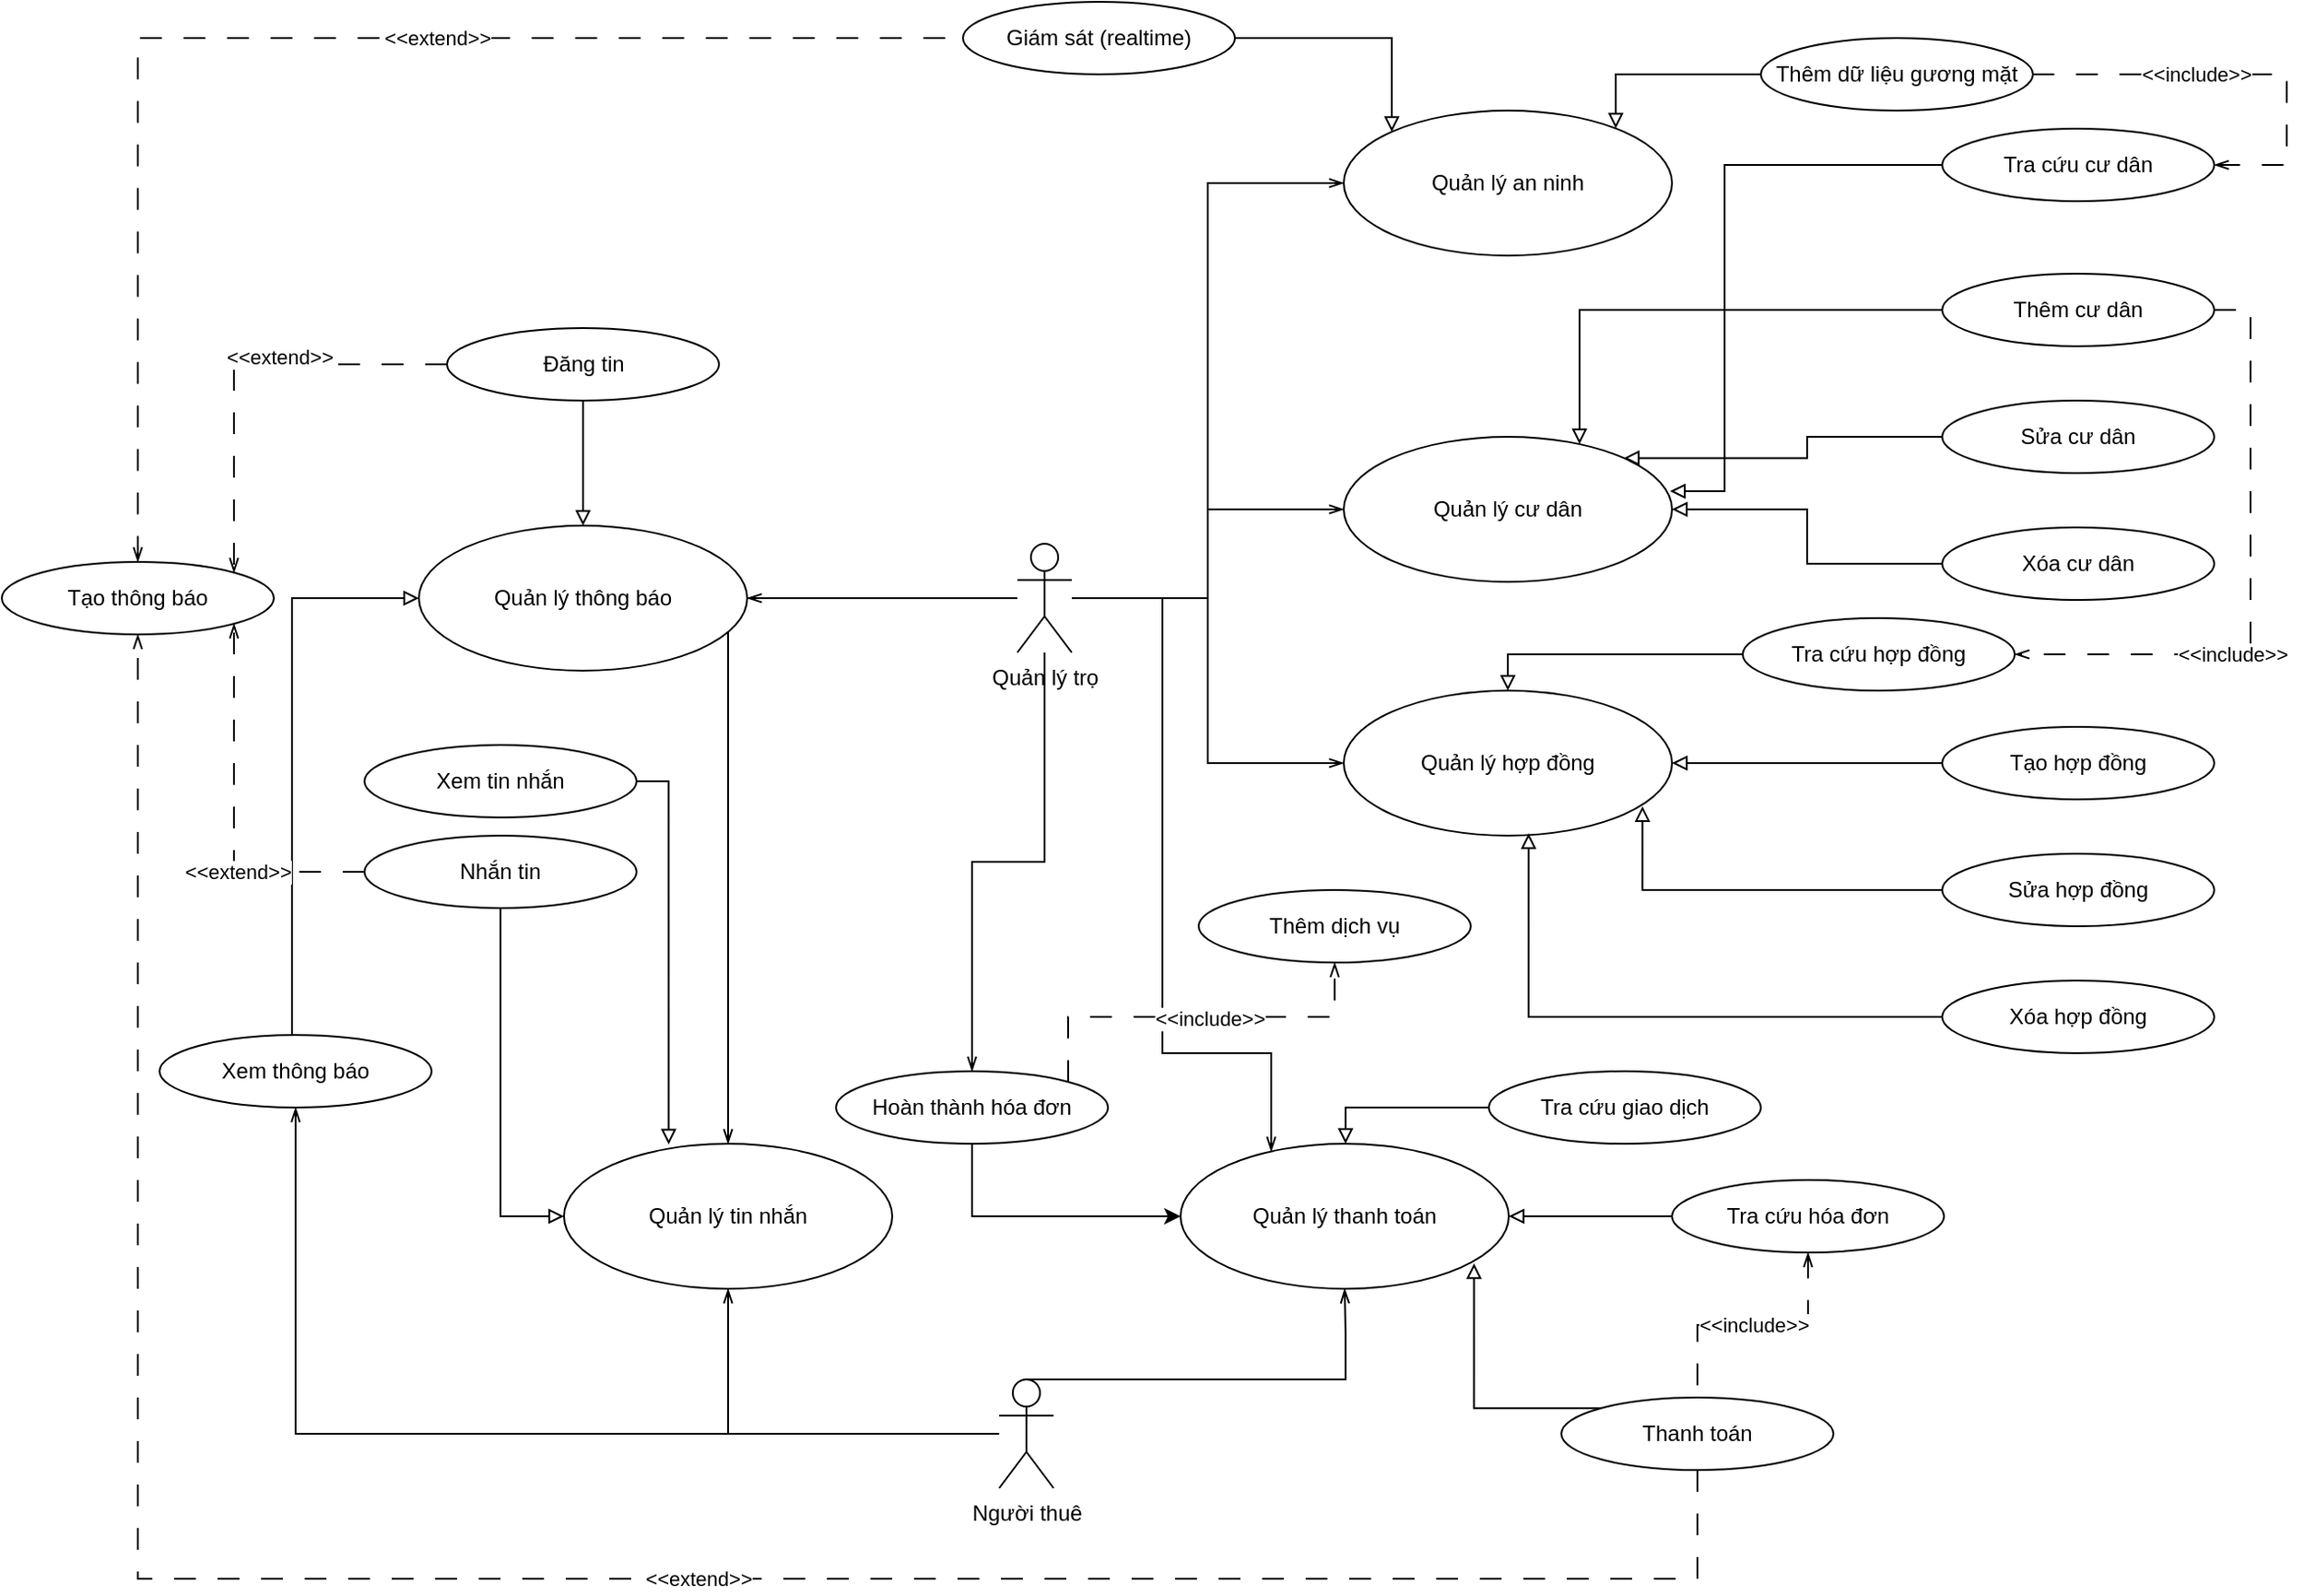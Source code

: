 <mxfile version="24.7.17">
  <diagram name="Trang-1" id="yEuiFoIGrTHZl7ALu6An">
    <mxGraphModel dx="2736" dy="1122" grid="1" gridSize="10" guides="1" tooltips="1" connect="1" arrows="1" fold="1" page="1" pageScale="1" pageWidth="827" pageHeight="1169" math="0" shadow="0">
      <root>
        <mxCell id="0" />
        <mxCell id="1" parent="0" />
        <mxCell id="DW6Q15kop0yDBr9HgBJc-14" style="edgeStyle=orthogonalEdgeStyle;rounded=0;orthogonalLoop=1;jettySize=auto;html=1;endArrow=openThin;endFill=0;" parent="1" source="DW6Q15kop0yDBr9HgBJc-1" target="DW6Q15kop0yDBr9HgBJc-7" edge="1">
          <mxGeometry relative="1" as="geometry">
            <mxPoint x="160" y="241" as="sourcePoint" />
          </mxGeometry>
        </mxCell>
        <mxCell id="DW6Q15kop0yDBr9HgBJc-15" style="edgeStyle=orthogonalEdgeStyle;rounded=0;orthogonalLoop=1;jettySize=auto;html=1;entryX=0;entryY=0.5;entryDx=0;entryDy=0;endArrow=openThin;endFill=0;" parent="1" source="DW6Q15kop0yDBr9HgBJc-1" target="DW6Q15kop0yDBr9HgBJc-5" edge="1">
          <mxGeometry relative="1" as="geometry">
            <mxPoint x="160" y="230" as="sourcePoint" />
          </mxGeometry>
        </mxCell>
        <mxCell id="DW6Q15kop0yDBr9HgBJc-49" style="edgeStyle=orthogonalEdgeStyle;rounded=0;orthogonalLoop=1;jettySize=auto;html=1;entryX=0;entryY=0.5;entryDx=0;entryDy=0;endArrow=openThin;endFill=0;" parent="1" source="DW6Q15kop0yDBr9HgBJc-1" target="DW6Q15kop0yDBr9HgBJc-42" edge="1">
          <mxGeometry relative="1" as="geometry" />
        </mxCell>
        <mxCell id="DW6Q15kop0yDBr9HgBJc-60" style="edgeStyle=orthogonalEdgeStyle;rounded=0;orthogonalLoop=1;jettySize=auto;html=1;endArrow=openThin;endFill=0;" parent="1" source="DW6Q15kop0yDBr9HgBJc-1" target="DW6Q15kop0yDBr9HgBJc-53" edge="1">
          <mxGeometry relative="1" as="geometry">
            <Array as="points">
              <mxPoint x="140" y="359" />
              <mxPoint x="140" y="610" />
              <mxPoint x="200" y="610" />
            </Array>
          </mxGeometry>
        </mxCell>
        <mxCell id="RYY4jtcMpG90oxifFVs--2" style="edgeStyle=orthogonalEdgeStyle;rounded=0;orthogonalLoop=1;jettySize=auto;html=1;endArrow=openThin;endFill=0;" parent="1" source="DW6Q15kop0yDBr9HgBJc-1" target="RYY4jtcMpG90oxifFVs--1" edge="1">
          <mxGeometry relative="1" as="geometry" />
        </mxCell>
        <mxCell id="RYY4jtcMpG90oxifFVs--24" style="edgeStyle=orthogonalEdgeStyle;rounded=0;orthogonalLoop=1;jettySize=auto;html=1;endArrow=openThin;endFill=0;" parent="1" source="DW6Q15kop0yDBr9HgBJc-1" target="RYY4jtcMpG90oxifFVs--23" edge="1">
          <mxGeometry relative="1" as="geometry" />
        </mxCell>
        <mxCell id="JTcFIvKp1Fa_ZqujpI_b-5" style="edgeStyle=orthogonalEdgeStyle;rounded=0;orthogonalLoop=1;jettySize=auto;html=1;endArrow=openThin;endFill=0;" edge="1" parent="1" source="DW6Q15kop0yDBr9HgBJc-1" target="JTcFIvKp1Fa_ZqujpI_b-7">
          <mxGeometry relative="1" as="geometry" />
        </mxCell>
        <mxCell id="DW6Q15kop0yDBr9HgBJc-1" value="Quản lý trọ" style="shape=umlActor;verticalLabelPosition=bottom;verticalAlign=top;html=1;outlineConnect=0;" parent="1" vertex="1">
          <mxGeometry x="60" y="329" width="30" height="60" as="geometry" />
        </mxCell>
        <mxCell id="DW6Q15kop0yDBr9HgBJc-40" style="edgeStyle=orthogonalEdgeStyle;rounded=0;orthogonalLoop=1;jettySize=auto;html=1;exitX=0.5;exitY=0;exitDx=0;exitDy=0;startArrow=block;startFill=0;endArrow=none;endFill=0;" parent="1" source="DW6Q15kop0yDBr9HgBJc-5" target="DW6Q15kop0yDBr9HgBJc-37" edge="1">
          <mxGeometry relative="1" as="geometry" />
        </mxCell>
        <mxCell id="DW6Q15kop0yDBr9HgBJc-5" value="Quản lý hợp đồng" style="ellipse;whiteSpace=wrap;html=1;" parent="1" vertex="1">
          <mxGeometry x="240" y="410" width="181" height="80" as="geometry" />
        </mxCell>
        <mxCell id="DW6Q15kop0yDBr9HgBJc-7" value="Quản lý cư dân" style="ellipse;whiteSpace=wrap;html=1;" parent="1" vertex="1">
          <mxGeometry x="240" y="270" width="181" height="80" as="geometry" />
        </mxCell>
        <mxCell id="DW6Q15kop0yDBr9HgBJc-38" value="&amp;lt;&amp;lt;include&amp;gt;&amp;gt;" style="edgeStyle=orthogonalEdgeStyle;rounded=0;orthogonalLoop=1;jettySize=auto;html=1;entryX=1;entryY=0.5;entryDx=0;entryDy=0;endArrow=openThin;endFill=0;dashed=1;dashPattern=12 12;" parent="1" source="DW6Q15kop0yDBr9HgBJc-12" target="DW6Q15kop0yDBr9HgBJc-37" edge="1">
          <mxGeometry x="0.294" relative="1" as="geometry">
            <Array as="points">
              <mxPoint x="740" y="200" />
              <mxPoint x="740" y="390" />
            </Array>
            <mxPoint as="offset" />
          </mxGeometry>
        </mxCell>
        <mxCell id="DW6Q15kop0yDBr9HgBJc-12" value="Thêm cư dân" style="ellipse;whiteSpace=wrap;html=1;" parent="1" vertex="1">
          <mxGeometry x="570" y="180" width="150" height="40" as="geometry" />
        </mxCell>
        <mxCell id="DW6Q15kop0yDBr9HgBJc-34" style="edgeStyle=orthogonalEdgeStyle;rounded=0;orthogonalLoop=1;jettySize=auto;html=1;exitX=0;exitY=0.5;exitDx=0;exitDy=0;entryX=1;entryY=0.5;entryDx=0;entryDy=0;endArrow=block;endFill=0;" parent="1" source="DW6Q15kop0yDBr9HgBJc-17" target="DW6Q15kop0yDBr9HgBJc-7" edge="1">
          <mxGeometry relative="1" as="geometry" />
        </mxCell>
        <mxCell id="DW6Q15kop0yDBr9HgBJc-17" value="Xóa cư dân" style="ellipse;whiteSpace=wrap;html=1;" parent="1" vertex="1">
          <mxGeometry x="570" y="320" width="150" height="40" as="geometry" />
        </mxCell>
        <mxCell id="DW6Q15kop0yDBr9HgBJc-33" style="edgeStyle=orthogonalEdgeStyle;rounded=0;orthogonalLoop=1;jettySize=auto;html=1;exitX=0;exitY=0.5;exitDx=0;exitDy=0;entryX=1;entryY=0;entryDx=0;entryDy=0;endArrow=block;endFill=0;" parent="1" source="DW6Q15kop0yDBr9HgBJc-18" target="DW6Q15kop0yDBr9HgBJc-7" edge="1">
          <mxGeometry relative="1" as="geometry" />
        </mxCell>
        <mxCell id="DW6Q15kop0yDBr9HgBJc-18" value="Sửa cư dân" style="ellipse;whiteSpace=wrap;html=1;" parent="1" vertex="1">
          <mxGeometry x="570" y="250" width="150" height="40" as="geometry" />
        </mxCell>
        <mxCell id="DW6Q15kop0yDBr9HgBJc-29" style="edgeStyle=orthogonalEdgeStyle;rounded=0;orthogonalLoop=1;jettySize=auto;html=1;exitX=0;exitY=0.5;exitDx=0;exitDy=0;endArrow=block;endFill=0;" parent="1" source="DW6Q15kop0yDBr9HgBJc-26" target="DW6Q15kop0yDBr9HgBJc-5" edge="1">
          <mxGeometry relative="1" as="geometry" />
        </mxCell>
        <mxCell id="DW6Q15kop0yDBr9HgBJc-26" value="Tạo hợp đồng" style="ellipse;whiteSpace=wrap;html=1;" parent="1" vertex="1">
          <mxGeometry x="570" y="430" width="150" height="40" as="geometry" />
        </mxCell>
        <mxCell id="DW6Q15kop0yDBr9HgBJc-27" value="Xóa hợp đồng" style="ellipse;whiteSpace=wrap;html=1;" parent="1" vertex="1">
          <mxGeometry x="570" y="570" width="150" height="40" as="geometry" />
        </mxCell>
        <mxCell id="DW6Q15kop0yDBr9HgBJc-28" value="Sửa hợp đồng" style="ellipse;whiteSpace=wrap;html=1;" parent="1" vertex="1">
          <mxGeometry x="570" y="500" width="150" height="40" as="geometry" />
        </mxCell>
        <mxCell id="DW6Q15kop0yDBr9HgBJc-30" style="edgeStyle=orthogonalEdgeStyle;rounded=0;orthogonalLoop=1;jettySize=auto;html=1;exitX=0;exitY=0.5;exitDx=0;exitDy=0;entryX=0.91;entryY=0.798;entryDx=0;entryDy=0;entryPerimeter=0;endArrow=block;endFill=0;" parent="1" source="DW6Q15kop0yDBr9HgBJc-28" target="DW6Q15kop0yDBr9HgBJc-5" edge="1">
          <mxGeometry relative="1" as="geometry" />
        </mxCell>
        <mxCell id="DW6Q15kop0yDBr9HgBJc-31" style="edgeStyle=orthogonalEdgeStyle;rounded=0;orthogonalLoop=1;jettySize=auto;html=1;exitX=0;exitY=0.5;exitDx=0;exitDy=0;entryX=0.563;entryY=0.984;entryDx=0;entryDy=0;entryPerimeter=0;endArrow=block;endFill=0;" parent="1" source="DW6Q15kop0yDBr9HgBJc-27" target="DW6Q15kop0yDBr9HgBJc-5" edge="1">
          <mxGeometry relative="1" as="geometry" />
        </mxCell>
        <mxCell id="DW6Q15kop0yDBr9HgBJc-32" style="edgeStyle=orthogonalEdgeStyle;rounded=0;orthogonalLoop=1;jettySize=auto;html=1;exitX=0;exitY=0.5;exitDx=0;exitDy=0;endArrow=block;endFill=0;" parent="1" source="DW6Q15kop0yDBr9HgBJc-12" target="DW6Q15kop0yDBr9HgBJc-7" edge="1">
          <mxGeometry relative="1" as="geometry">
            <Array as="points">
              <mxPoint x="370" y="200" />
            </Array>
          </mxGeometry>
        </mxCell>
        <mxCell id="DW6Q15kop0yDBr9HgBJc-37" value="Tra cứu hợp đồng" style="ellipse;whiteSpace=wrap;html=1;" parent="1" vertex="1">
          <mxGeometry x="460" y="370" width="150" height="40" as="geometry" />
        </mxCell>
        <mxCell id="DW6Q15kop0yDBr9HgBJc-42" value="Quản lý an ninh" style="ellipse;whiteSpace=wrap;html=1;" parent="1" vertex="1">
          <mxGeometry x="240" y="90" width="181" height="80" as="geometry" />
        </mxCell>
        <mxCell id="DW6Q15kop0yDBr9HgBJc-45" style="edgeStyle=orthogonalEdgeStyle;rounded=0;orthogonalLoop=1;jettySize=auto;html=1;entryX=0;entryY=0;entryDx=0;entryDy=0;endArrow=block;endFill=0;" parent="1" source="DW6Q15kop0yDBr9HgBJc-44" target="DW6Q15kop0yDBr9HgBJc-42" edge="1">
          <mxGeometry relative="1" as="geometry" />
        </mxCell>
        <mxCell id="DW6Q15kop0yDBr9HgBJc-44" value="Giám sát (realtime)" style="ellipse;whiteSpace=wrap;html=1;" parent="1" vertex="1">
          <mxGeometry x="30" y="30" width="150" height="40" as="geometry" />
        </mxCell>
        <mxCell id="DW6Q15kop0yDBr9HgBJc-51" style="edgeStyle=orthogonalEdgeStyle;rounded=0;orthogonalLoop=1;jettySize=auto;html=1;exitX=0;exitY=0.5;exitDx=0;exitDy=0;endArrow=block;endFill=0;" parent="1" source="DW6Q15kop0yDBr9HgBJc-50" target="DW6Q15kop0yDBr9HgBJc-42" edge="1">
          <mxGeometry relative="1" as="geometry">
            <Array as="points">
              <mxPoint x="390" y="70" />
            </Array>
          </mxGeometry>
        </mxCell>
        <mxCell id="DW6Q15kop0yDBr9HgBJc-50" value="Thêm dữ liệu gương mặt" style="ellipse;whiteSpace=wrap;html=1;" parent="1" vertex="1">
          <mxGeometry x="470" y="50" width="150" height="40" as="geometry" />
        </mxCell>
        <mxCell id="DW6Q15kop0yDBr9HgBJc-65" style="edgeStyle=orthogonalEdgeStyle;rounded=0;orthogonalLoop=1;jettySize=auto;html=1;endArrow=openThin;endFill=0;exitX=0.5;exitY=0;exitDx=0;exitDy=0;exitPerimeter=0;" parent="1" source="DW6Q15kop0yDBr9HgBJc-52" target="DW6Q15kop0yDBr9HgBJc-53" edge="1">
          <mxGeometry relative="1" as="geometry">
            <Array as="points">
              <mxPoint x="241" y="790" />
              <mxPoint x="241" y="765" />
            </Array>
          </mxGeometry>
        </mxCell>
        <mxCell id="RYY4jtcMpG90oxifFVs--7" style="edgeStyle=orthogonalEdgeStyle;rounded=0;orthogonalLoop=1;jettySize=auto;html=1;entryX=0.5;entryY=1;entryDx=0;entryDy=0;endArrow=openThin;endFill=0;" parent="1" source="DW6Q15kop0yDBr9HgBJc-52" target="RYY4jtcMpG90oxifFVs--4" edge="1">
          <mxGeometry relative="1" as="geometry" />
        </mxCell>
        <mxCell id="RYY4jtcMpG90oxifFVs--25" style="edgeStyle=orthogonalEdgeStyle;rounded=0;orthogonalLoop=1;jettySize=auto;html=1;entryX=0.5;entryY=1;entryDx=0;entryDy=0;endArrow=openThin;endFill=0;" parent="1" source="DW6Q15kop0yDBr9HgBJc-52" target="RYY4jtcMpG90oxifFVs--23" edge="1">
          <mxGeometry relative="1" as="geometry" />
        </mxCell>
        <mxCell id="DW6Q15kop0yDBr9HgBJc-52" value="Người thuê" style="shape=umlActor;verticalLabelPosition=bottom;verticalAlign=top;html=1;outlineConnect=0;" parent="1" vertex="1">
          <mxGeometry x="50" y="790" width="30" height="60" as="geometry" />
        </mxCell>
        <mxCell id="DW6Q15kop0yDBr9HgBJc-53" value="Quản lý thanh toán" style="ellipse;whiteSpace=wrap;html=1;" parent="1" vertex="1">
          <mxGeometry x="150" y="660" width="181" height="80" as="geometry" />
        </mxCell>
        <mxCell id="DW6Q15kop0yDBr9HgBJc-62" style="edgeStyle=orthogonalEdgeStyle;rounded=0;orthogonalLoop=1;jettySize=auto;html=1;exitX=0;exitY=0.5;exitDx=0;exitDy=0;endArrow=block;endFill=0;" parent="1" source="DW6Q15kop0yDBr9HgBJc-55" target="DW6Q15kop0yDBr9HgBJc-53" edge="1">
          <mxGeometry relative="1" as="geometry" />
        </mxCell>
        <mxCell id="DW6Q15kop0yDBr9HgBJc-63" value="&amp;lt;&amp;lt;include&amp;gt;&amp;gt;" style="edgeStyle=orthogonalEdgeStyle;rounded=0;orthogonalLoop=1;jettySize=auto;html=1;exitX=0.5;exitY=1;exitDx=0;exitDy=0;startArrow=openThin;startFill=0;endArrow=none;endFill=0;dashed=1;dashPattern=12 12;" parent="1" source="DW6Q15kop0yDBr9HgBJc-55" target="DW6Q15kop0yDBr9HgBJc-57" edge="1">
          <mxGeometry relative="1" as="geometry" />
        </mxCell>
        <mxCell id="DW6Q15kop0yDBr9HgBJc-55" value="Tra cứu hóa đơn" style="ellipse;whiteSpace=wrap;html=1;" parent="1" vertex="1">
          <mxGeometry x="421" y="680" width="150" height="40" as="geometry" />
        </mxCell>
        <mxCell id="DW6Q15kop0yDBr9HgBJc-61" style="edgeStyle=orthogonalEdgeStyle;rounded=0;orthogonalLoop=1;jettySize=auto;html=1;exitX=0;exitY=0.5;exitDx=0;exitDy=0;endArrow=block;endFill=0;" parent="1" source="DW6Q15kop0yDBr9HgBJc-56" target="DW6Q15kop0yDBr9HgBJc-53" edge="1">
          <mxGeometry relative="1" as="geometry">
            <Array as="points">
              <mxPoint x="241" y="640" />
            </Array>
          </mxGeometry>
        </mxCell>
        <mxCell id="DW6Q15kop0yDBr9HgBJc-56" value="Tra cứu giao dịch" style="ellipse;whiteSpace=wrap;html=1;" parent="1" vertex="1">
          <mxGeometry x="320" y="620" width="150" height="40" as="geometry" />
        </mxCell>
        <mxCell id="RYY4jtcMpG90oxifFVs--16" style="edgeStyle=orthogonalEdgeStyle;rounded=0;orthogonalLoop=1;jettySize=auto;html=1;exitX=0.5;exitY=1;exitDx=0;exitDy=0;entryX=0.5;entryY=1;entryDx=0;entryDy=0;endArrow=openThin;endFill=0;dashed=1;dashPattern=12 12;" parent="1" source="DW6Q15kop0yDBr9HgBJc-57" target="RYY4jtcMpG90oxifFVs--5" edge="1">
          <mxGeometry relative="1" as="geometry">
            <Array as="points">
              <mxPoint x="435" y="900" />
              <mxPoint x="-425" y="900" />
            </Array>
          </mxGeometry>
        </mxCell>
        <mxCell id="RYY4jtcMpG90oxifFVs--18" value="&amp;lt;&amp;lt;extend&amp;gt;&amp;gt;" style="edgeLabel;html=1;align=center;verticalAlign=middle;resizable=0;points=[];" parent="RYY4jtcMpG90oxifFVs--16" vertex="1" connectable="0">
          <mxGeometry x="-0.151" relative="1" as="geometry">
            <mxPoint as="offset" />
          </mxGeometry>
        </mxCell>
        <mxCell id="DW6Q15kop0yDBr9HgBJc-57" value="Thanh toán" style="ellipse;whiteSpace=wrap;html=1;" parent="1" vertex="1">
          <mxGeometry x="360" y="800" width="150" height="40" as="geometry" />
        </mxCell>
        <mxCell id="RYY4jtcMpG90oxifFVs--1" value="Quản lý thông báo" style="ellipse;whiteSpace=wrap;html=1;" parent="1" vertex="1">
          <mxGeometry x="-270" y="319" width="181" height="80" as="geometry" />
        </mxCell>
        <mxCell id="RYY4jtcMpG90oxifFVs--8" style="edgeStyle=orthogonalEdgeStyle;rounded=0;orthogonalLoop=1;jettySize=auto;html=1;entryX=0;entryY=0.5;entryDx=0;entryDy=0;endArrow=block;endFill=0;" parent="1" source="RYY4jtcMpG90oxifFVs--4" target="RYY4jtcMpG90oxifFVs--1" edge="1">
          <mxGeometry relative="1" as="geometry">
            <Array as="points">
              <mxPoint x="-340" y="359" />
            </Array>
          </mxGeometry>
        </mxCell>
        <mxCell id="RYY4jtcMpG90oxifFVs--4" value="Xem thông báo" style="ellipse;whiteSpace=wrap;html=1;" parent="1" vertex="1">
          <mxGeometry x="-413" y="600" width="150" height="40" as="geometry" />
        </mxCell>
        <mxCell id="RYY4jtcMpG90oxifFVs--14" style="edgeStyle=orthogonalEdgeStyle;rounded=0;orthogonalLoop=1;jettySize=auto;html=1;exitX=0.5;exitY=0;exitDx=0;exitDy=0;entryX=0;entryY=0.5;entryDx=0;entryDy=0;startArrow=openThin;startFill=0;endArrow=none;endFill=0;dashed=1;dashPattern=12 12;" parent="1" source="RYY4jtcMpG90oxifFVs--5" target="DW6Q15kop0yDBr9HgBJc-44" edge="1">
          <mxGeometry relative="1" as="geometry" />
        </mxCell>
        <mxCell id="RYY4jtcMpG90oxifFVs--15" value="&amp;lt;&amp;lt;extend&amp;gt;&amp;gt;" style="edgeLabel;html=1;align=center;verticalAlign=middle;resizable=0;points=[];" parent="RYY4jtcMpG90oxifFVs--14" vertex="1" connectable="0">
          <mxGeometry x="0.219" relative="1" as="geometry">
            <mxPoint as="offset" />
          </mxGeometry>
        </mxCell>
        <mxCell id="RYY4jtcMpG90oxifFVs--5" value="Tạo thông báo" style="ellipse;whiteSpace=wrap;html=1;" parent="1" vertex="1">
          <mxGeometry x="-500" y="339" width="150" height="40" as="geometry" />
        </mxCell>
        <mxCell id="RYY4jtcMpG90oxifFVs--9" style="edgeStyle=orthogonalEdgeStyle;rounded=0;orthogonalLoop=1;jettySize=auto;html=1;endArrow=block;endFill=0;" parent="1" source="RYY4jtcMpG90oxifFVs--6" target="RYY4jtcMpG90oxifFVs--1" edge="1">
          <mxGeometry relative="1" as="geometry" />
        </mxCell>
        <mxCell id="RYY4jtcMpG90oxifFVs--19" style="edgeStyle=orthogonalEdgeStyle;rounded=0;orthogonalLoop=1;jettySize=auto;html=1;exitX=0;exitY=0.5;exitDx=0;exitDy=0;entryX=1;entryY=0;entryDx=0;entryDy=0;dashed=1;dashPattern=12 12;endArrow=openThin;endFill=0;" parent="1" source="RYY4jtcMpG90oxifFVs--6" target="RYY4jtcMpG90oxifFVs--5" edge="1">
          <mxGeometry relative="1" as="geometry" />
        </mxCell>
        <mxCell id="RYY4jtcMpG90oxifFVs--21" value="&amp;lt;&amp;lt;extend&amp;gt;&amp;gt;" style="edgeLabel;html=1;align=center;verticalAlign=middle;resizable=0;points=[];" parent="RYY4jtcMpG90oxifFVs--19" vertex="1" connectable="0">
          <mxGeometry x="-0.2" y="-4" relative="1" as="geometry">
            <mxPoint as="offset" />
          </mxGeometry>
        </mxCell>
        <mxCell id="RYY4jtcMpG90oxifFVs--6" value="Đăng tin" style="ellipse;whiteSpace=wrap;html=1;" parent="1" vertex="1">
          <mxGeometry x="-254.5" y="210" width="150" height="40" as="geometry" />
        </mxCell>
        <mxCell id="RYY4jtcMpG90oxifFVs--23" value="Quản lý tin nhắn" style="ellipse;whiteSpace=wrap;html=1;" parent="1" vertex="1">
          <mxGeometry x="-190" y="660" width="181" height="80" as="geometry" />
        </mxCell>
        <mxCell id="RYY4jtcMpG90oxifFVs--30" style="edgeStyle=orthogonalEdgeStyle;rounded=0;orthogonalLoop=1;jettySize=auto;html=1;exitX=0.5;exitY=1;exitDx=0;exitDy=0;entryX=0;entryY=0.5;entryDx=0;entryDy=0;endArrow=block;endFill=0;" parent="1" source="RYY4jtcMpG90oxifFVs--26" target="RYY4jtcMpG90oxifFVs--23" edge="1">
          <mxGeometry relative="1" as="geometry" />
        </mxCell>
        <mxCell id="RYY4jtcMpG90oxifFVs--26" value="Nhắn tin" style="ellipse;whiteSpace=wrap;html=1;" parent="1" vertex="1">
          <mxGeometry x="-300" y="490" width="150" height="40" as="geometry" />
        </mxCell>
        <mxCell id="RYY4jtcMpG90oxifFVs--29" style="edgeStyle=orthogonalEdgeStyle;rounded=0;orthogonalLoop=1;jettySize=auto;html=1;exitX=1;exitY=0.5;exitDx=0;exitDy=0;entryX=0.319;entryY=0.005;entryDx=0;entryDy=0;endArrow=block;endFill=0;entryPerimeter=0;" parent="1" source="RYY4jtcMpG90oxifFVs--27" target="RYY4jtcMpG90oxifFVs--23" edge="1">
          <mxGeometry relative="1" as="geometry">
            <Array as="points">
              <mxPoint x="-132" y="460" />
            </Array>
          </mxGeometry>
        </mxCell>
        <mxCell id="RYY4jtcMpG90oxifFVs--27" value="Xem tin nhắn" style="ellipse;whiteSpace=wrap;html=1;" parent="1" vertex="1">
          <mxGeometry x="-300" y="440" width="150" height="40" as="geometry" />
        </mxCell>
        <mxCell id="RYY4jtcMpG90oxifFVs--31" style="edgeStyle=orthogonalEdgeStyle;rounded=0;orthogonalLoop=1;jettySize=auto;html=1;entryX=1;entryY=1;entryDx=0;entryDy=0;endArrow=openThin;endFill=0;dashed=1;dashPattern=12 12;" parent="1" source="RYY4jtcMpG90oxifFVs--26" target="RYY4jtcMpG90oxifFVs--5" edge="1">
          <mxGeometry relative="1" as="geometry">
            <Array as="points">
              <mxPoint x="-372" y="510" />
            </Array>
          </mxGeometry>
        </mxCell>
        <mxCell id="RYY4jtcMpG90oxifFVs--32" value="&amp;lt;&amp;lt;extend&amp;gt;&amp;gt;" style="edgeLabel;html=1;align=center;verticalAlign=middle;resizable=0;points=[];" parent="RYY4jtcMpG90oxifFVs--31" vertex="1" connectable="0">
          <mxGeometry x="0.324" y="-3" relative="1" as="geometry">
            <mxPoint x="-1" y="66" as="offset" />
          </mxGeometry>
        </mxCell>
        <mxCell id="JTcFIvKp1Fa_ZqujpI_b-2" style="edgeStyle=orthogonalEdgeStyle;rounded=0;orthogonalLoop=1;jettySize=auto;html=1;exitX=0;exitY=0;exitDx=0;exitDy=0;entryX=0.894;entryY=0.825;entryDx=0;entryDy=0;entryPerimeter=0;endArrow=block;endFill=0;" edge="1" parent="1" source="DW6Q15kop0yDBr9HgBJc-57" target="DW6Q15kop0yDBr9HgBJc-53">
          <mxGeometry relative="1" as="geometry" />
        </mxCell>
        <mxCell id="JTcFIvKp1Fa_ZqujpI_b-4" value="Thêm dịch vụ" style="ellipse;whiteSpace=wrap;html=1;" vertex="1" parent="1">
          <mxGeometry x="160" y="520" width="150" height="40" as="geometry" />
        </mxCell>
        <mxCell id="JTcFIvKp1Fa_ZqujpI_b-9" style="edgeStyle=orthogonalEdgeStyle;rounded=0;orthogonalLoop=1;jettySize=auto;html=1;exitX=0.5;exitY=1;exitDx=0;exitDy=0;" edge="1" parent="1" source="JTcFIvKp1Fa_ZqujpI_b-7" target="DW6Q15kop0yDBr9HgBJc-53">
          <mxGeometry relative="1" as="geometry" />
        </mxCell>
        <mxCell id="JTcFIvKp1Fa_ZqujpI_b-10" style="edgeStyle=orthogonalEdgeStyle;rounded=0;orthogonalLoop=1;jettySize=auto;html=1;exitX=1;exitY=0;exitDx=0;exitDy=0;entryX=0.5;entryY=1;entryDx=0;entryDy=0;endArrow=openThin;endFill=0;dashed=1;dashPattern=12 12;" edge="1" parent="1" source="JTcFIvKp1Fa_ZqujpI_b-7" target="JTcFIvKp1Fa_ZqujpI_b-4">
          <mxGeometry relative="1" as="geometry">
            <Array as="points">
              <mxPoint x="88" y="590" />
              <mxPoint x="235" y="590" />
            </Array>
          </mxGeometry>
        </mxCell>
        <mxCell id="JTcFIvKp1Fa_ZqujpI_b-11" value="&amp;lt;&amp;lt;include&amp;gt;&amp;gt;" style="edgeLabel;html=1;align=center;verticalAlign=middle;resizable=0;points=[];" vertex="1" connectable="0" parent="JTcFIvKp1Fa_ZqujpI_b-10">
          <mxGeometry x="0.067" y="-1" relative="1" as="geometry">
            <mxPoint as="offset" />
          </mxGeometry>
        </mxCell>
        <mxCell id="JTcFIvKp1Fa_ZqujpI_b-7" value="Hoàn thành hóa đơn" style="ellipse;whiteSpace=wrap;html=1;" vertex="1" parent="1">
          <mxGeometry x="-40" y="620" width="150" height="40" as="geometry" />
        </mxCell>
        <mxCell id="JTcFIvKp1Fa_ZqujpI_b-14" style="edgeStyle=orthogonalEdgeStyle;rounded=0;orthogonalLoop=1;jettySize=auto;html=1;exitX=1;exitY=0.5;exitDx=0;exitDy=0;entryX=1;entryY=0.5;entryDx=0;entryDy=0;dashed=1;dashPattern=12 12;endArrow=none;endFill=0;startArrow=openThin;startFill=0;" edge="1" parent="1" source="JTcFIvKp1Fa_ZqujpI_b-12" target="DW6Q15kop0yDBr9HgBJc-50">
          <mxGeometry relative="1" as="geometry">
            <Array as="points">
              <mxPoint x="760" y="120" />
              <mxPoint x="760" y="70" />
            </Array>
          </mxGeometry>
        </mxCell>
        <mxCell id="JTcFIvKp1Fa_ZqujpI_b-15" value="&amp;lt;&amp;lt;include&amp;gt;&amp;gt;" style="edgeLabel;html=1;align=center;verticalAlign=middle;resizable=0;points=[];" vertex="1" connectable="0" parent="JTcFIvKp1Fa_ZqujpI_b-14">
          <mxGeometry x="0.105" relative="1" as="geometry">
            <mxPoint x="-13" as="offset" />
          </mxGeometry>
        </mxCell>
        <mxCell id="JTcFIvKp1Fa_ZqujpI_b-12" value="Tra cứu cư dân" style="ellipse;whiteSpace=wrap;html=1;" vertex="1" parent="1">
          <mxGeometry x="570" y="100" width="150" height="40" as="geometry" />
        </mxCell>
        <mxCell id="JTcFIvKp1Fa_ZqujpI_b-13" style="edgeStyle=orthogonalEdgeStyle;rounded=0;orthogonalLoop=1;jettySize=auto;html=1;entryX=0.994;entryY=0.375;entryDx=0;entryDy=0;entryPerimeter=0;endArrow=block;endFill=0;" edge="1" parent="1" source="JTcFIvKp1Fa_ZqujpI_b-12" target="DW6Q15kop0yDBr9HgBJc-7">
          <mxGeometry relative="1" as="geometry">
            <Array as="points">
              <mxPoint x="450" y="120" />
              <mxPoint x="450" y="300" />
            </Array>
          </mxGeometry>
        </mxCell>
      </root>
    </mxGraphModel>
  </diagram>
</mxfile>
